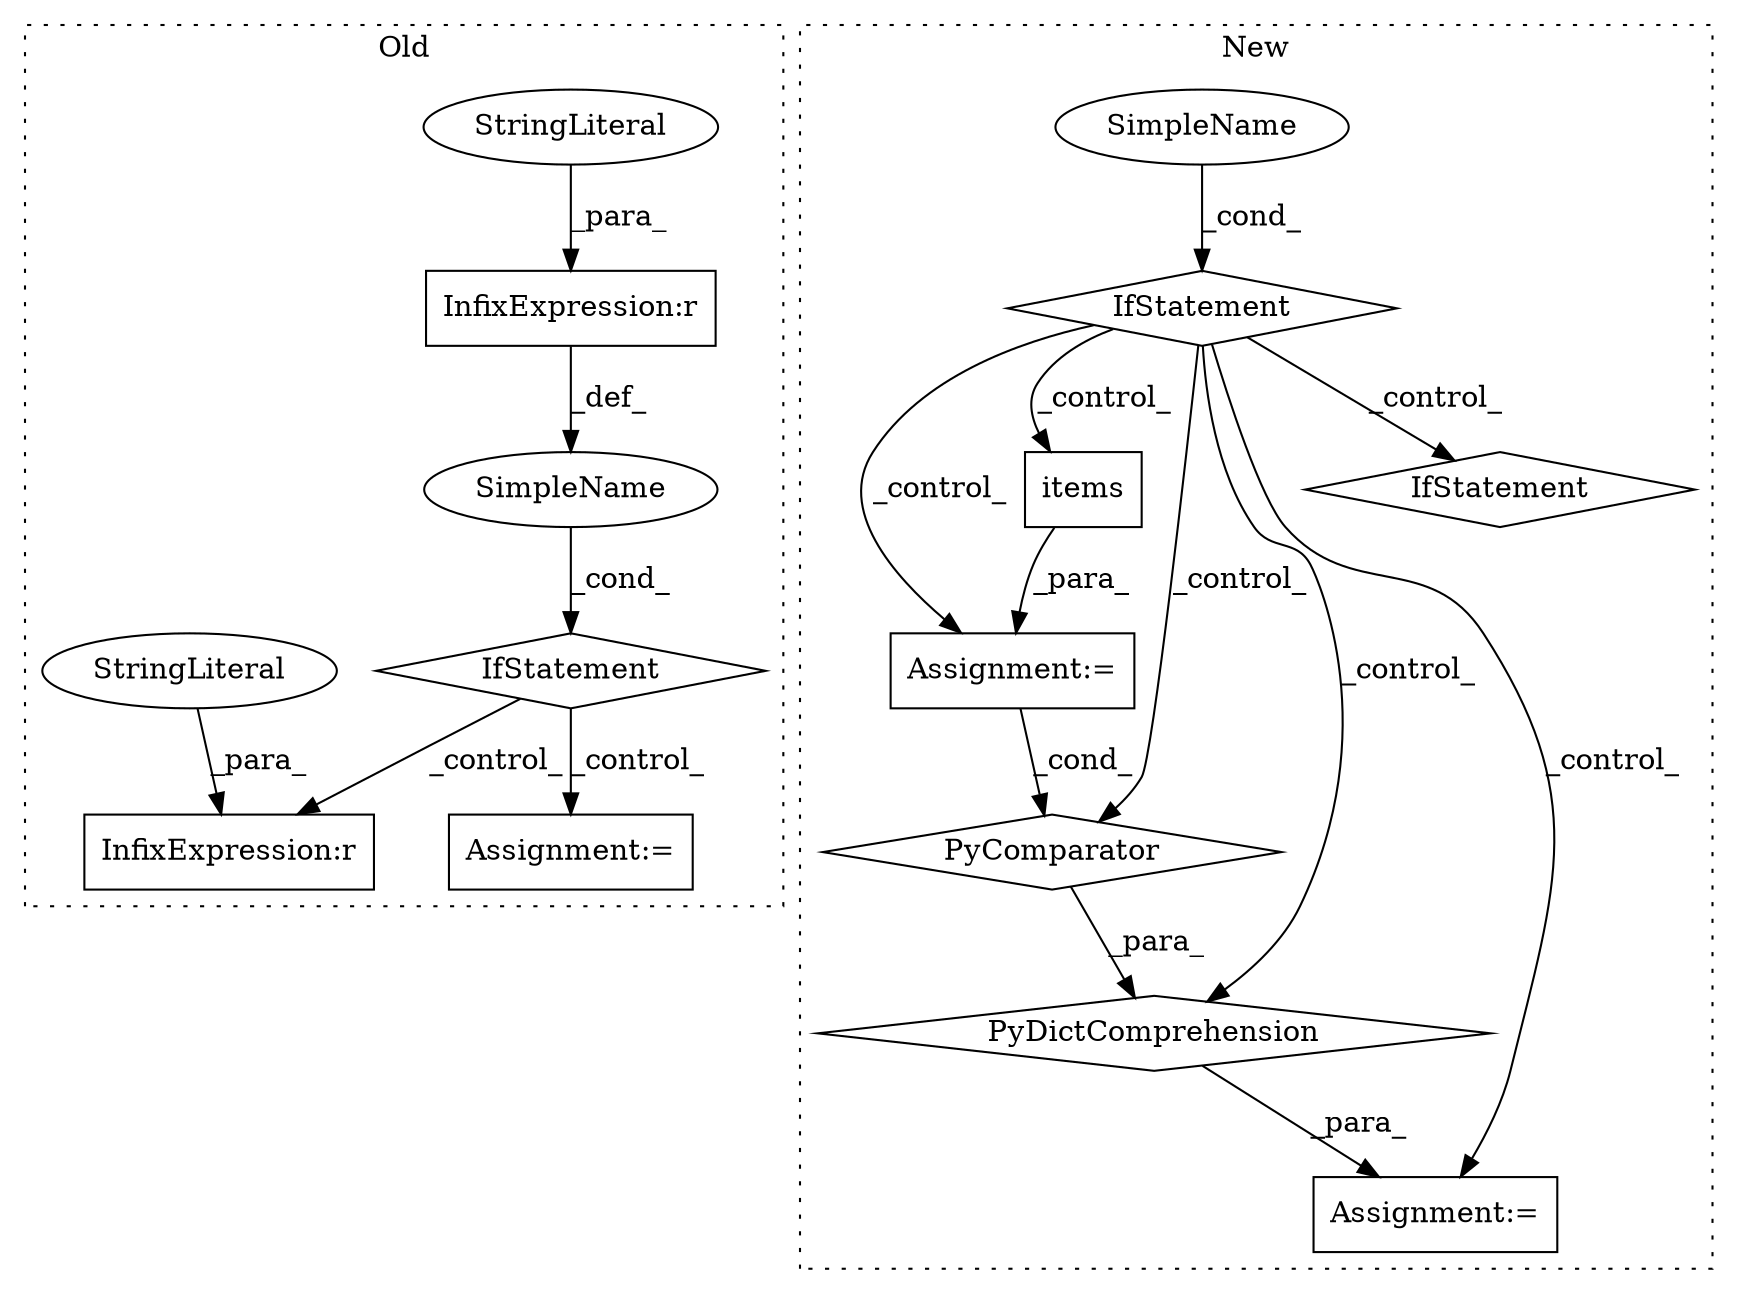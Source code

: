 digraph G {
subgraph cluster0 {
1 [label="IfStatement" a="25" s="6690,6738" l="4,2" shape="diamond"];
6 [label="Assignment:=" a="7" s="7248" l="1" shape="box"];
7 [label="SimpleName" a="42" s="" l="" shape="ellipse"];
8 [label="InfixExpression:r" a="27" s="6713" l="4" shape="box"];
12 [label="InfixExpression:r" a="27" s="7345" l="4" shape="box"];
14 [label="StringLiteral" a="45" s="6717" l="21" shape="ellipse"];
15 [label="StringLiteral" a="45" s="7349" l="16" shape="ellipse"];
label = "Old";
style="dotted";
}
subgraph cluster1 {
2 [label="PyDictComprehension" a="110" s="7210" l="201" shape="diamond"];
3 [label="Assignment:=" a="7" s="7324" l="79" shape="box"];
4 [label="PyComparator" a="113" s="7324" l="79" shape="diamond"];
5 [label="Assignment:=" a="7" s="7416" l="1" shape="box"];
9 [label="items" a="32" s="7343" l="7" shape="box"];
10 [label="IfStatement" a="25" s="7102,7135" l="8,2" shape="diamond"];
11 [label="SimpleName" a="42" s="" l="" shape="ellipse"];
13 [label="IfStatement" a="25" s="7464,7502" l="8,2" shape="diamond"];
label = "New";
style="dotted";
}
1 -> 6 [label="_control_"];
1 -> 12 [label="_control_"];
2 -> 5 [label="_para_"];
3 -> 4 [label="_cond_"];
4 -> 2 [label="_para_"];
7 -> 1 [label="_cond_"];
8 -> 7 [label="_def_"];
9 -> 3 [label="_para_"];
10 -> 9 [label="_control_"];
10 -> 13 [label="_control_"];
10 -> 3 [label="_control_"];
10 -> 4 [label="_control_"];
10 -> 2 [label="_control_"];
10 -> 5 [label="_control_"];
11 -> 10 [label="_cond_"];
14 -> 8 [label="_para_"];
15 -> 12 [label="_para_"];
}